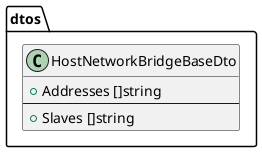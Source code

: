 @startuml HTTPLogDto

package dtos {
    class HostNetworkBridgeBaseDto {
    +Addresses []string
    --
    +Slaves []string
    }
}

@enduml
